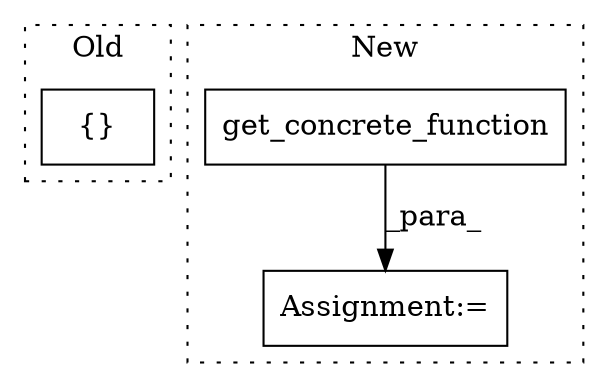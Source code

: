 digraph G {
subgraph cluster0 {
1 [label="{}" a="4" s="1744,1749" l="1,1" shape="box"];
label = "Old";
style="dotted";
}
subgraph cluster1 {
2 [label="get_concrete_function" a="32" s="1650" l="23" shape="box"];
3 [label="Assignment:=" a="7" s="1625" l="1" shape="box"];
label = "New";
style="dotted";
}
2 -> 3 [label="_para_"];
}